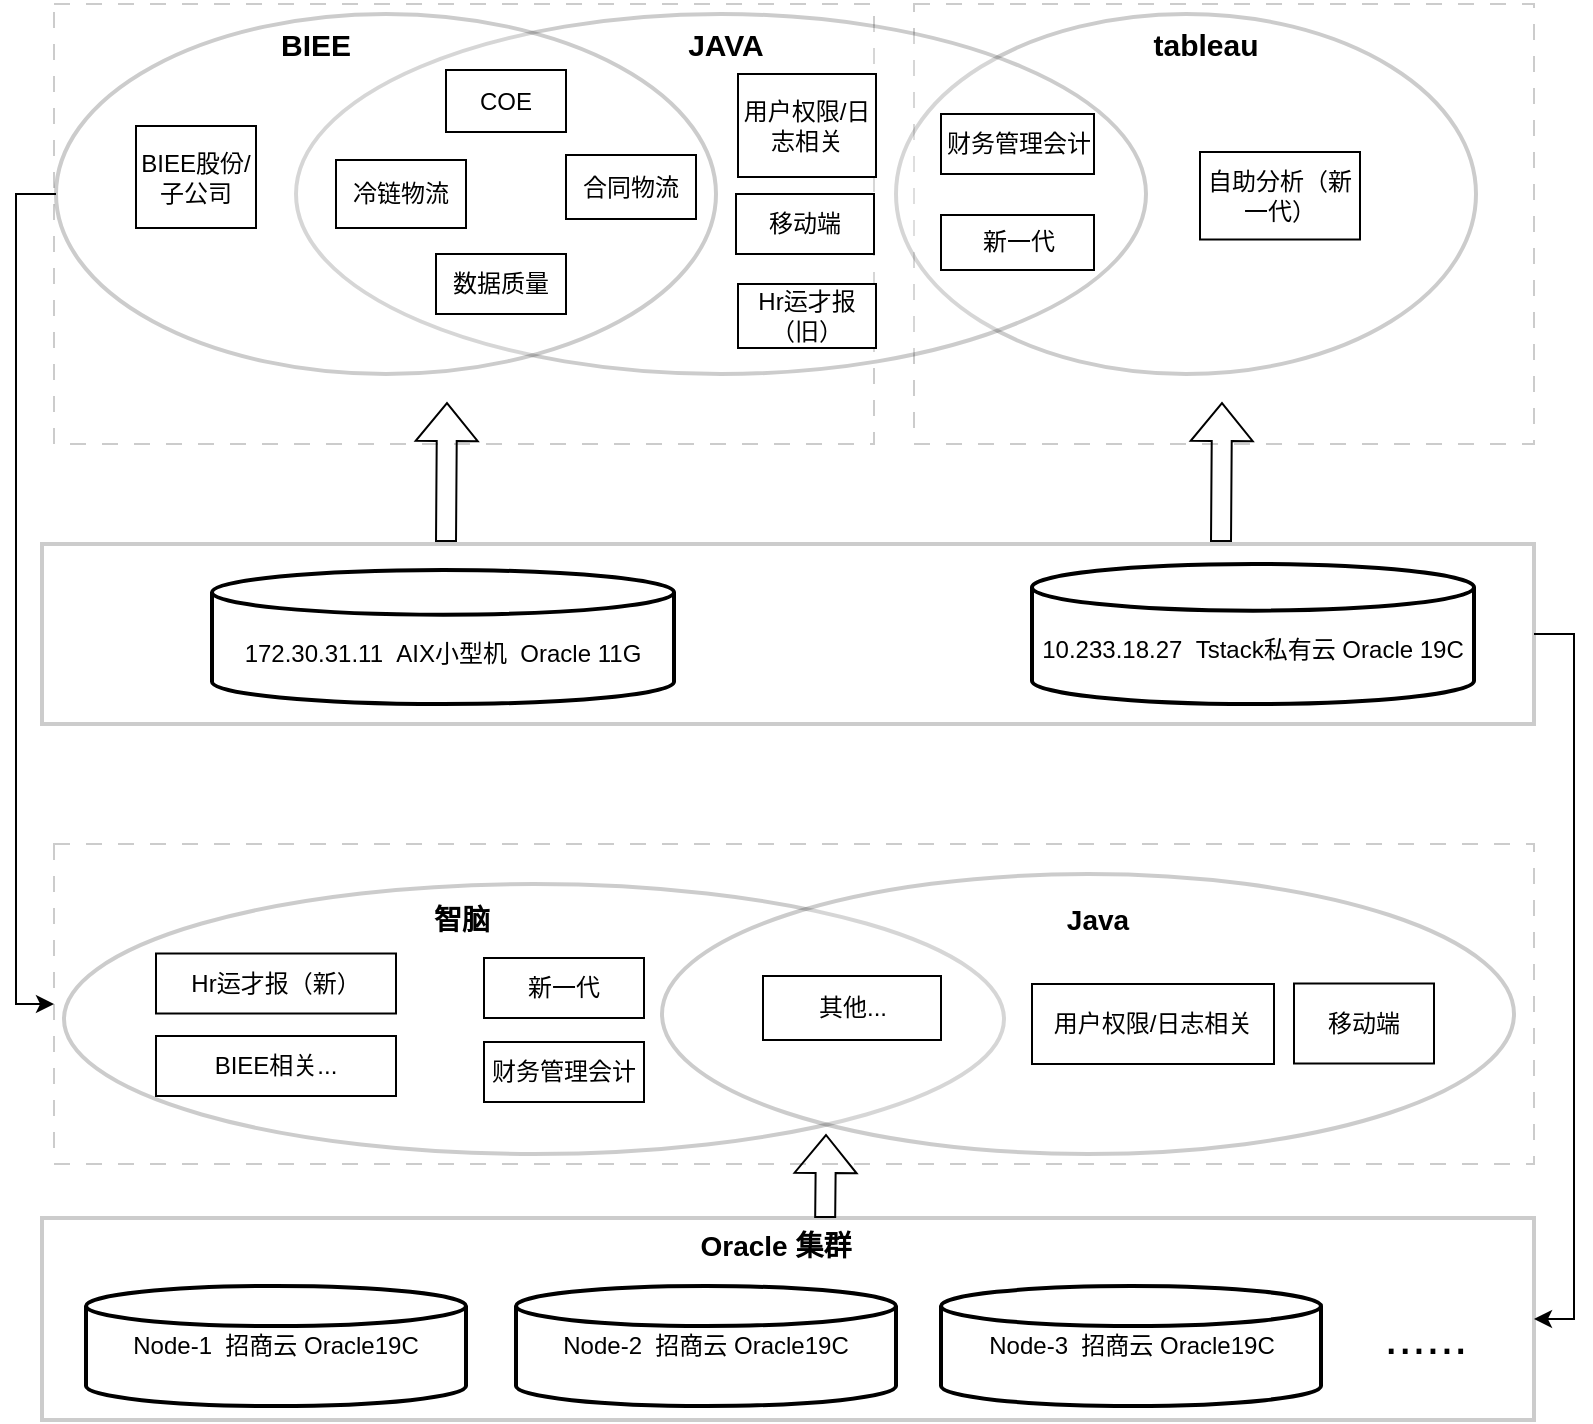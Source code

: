 <mxfile version="20.8.17" type="github">
  <diagram id="rR2q98W-JZrjsYltDYpd" name="第 1 页">
    <mxGraphModel dx="2048" dy="644" grid="1" gridSize="10" guides="1" tooltips="1" connect="1" arrows="1" fold="1" page="1" pageScale="1" pageWidth="827" pageHeight="1169" math="0" shadow="0">
      <root>
        <mxCell id="0" />
        <mxCell id="1" parent="0" />
        <mxCell id="fzowytdCQ6GuzeDUwVWQ-68" value="" style="rounded=0;whiteSpace=wrap;html=1;shadow=0;glass=0;sketch=0;strokeColor=#000000;strokeWidth=1;fontFamily=Helvetica;fontSize=15;opacity=20;dashed=1;dashPattern=8 8;" vertex="1" parent="1">
          <mxGeometry x="-790" y="480" width="740" height="160" as="geometry" />
        </mxCell>
        <mxCell id="fzowytdCQ6GuzeDUwVWQ-50" value="" style="rounded=0;whiteSpace=wrap;html=1;shadow=0;glass=0;sketch=0;strokeColor=default;strokeWidth=2;fontFamily=Helvetica;fontSize=12;opacity=20;shape=ellipse;perimeter=ellipsePerimeter;" vertex="1" parent="1">
          <mxGeometry x="-785" y="500" width="470" height="135" as="geometry" />
        </mxCell>
        <mxCell id="fzowytdCQ6GuzeDUwVWQ-51" value="&lt;h4&gt;&lt;span style=&quot;font-size: 14px;&quot;&gt;智脑&lt;/span&gt;&lt;/h4&gt;" style="text;html=1;strokeColor=none;fillColor=none;align=center;verticalAlign=middle;whiteSpace=wrap;rounded=0;fontSize=25;fontFamily=Helvetica;" vertex="1" parent="1">
          <mxGeometry x="-659" y="498" width="146" height="30" as="geometry" />
        </mxCell>
        <mxCell id="fzowytdCQ6GuzeDUwVWQ-59" value="" style="rounded=0;whiteSpace=wrap;html=1;shadow=0;glass=0;sketch=0;strokeColor=default;strokeWidth=2;fontFamily=Helvetica;fontSize=12;opacity=20;shape=ellipse;perimeter=ellipsePerimeter;" vertex="1" parent="1">
          <mxGeometry x="-486" y="495" width="426" height="140" as="geometry" />
        </mxCell>
        <mxCell id="fzowytdCQ6GuzeDUwVWQ-42" value="" style="rounded=0;whiteSpace=wrap;html=1;shadow=0;glass=0;sketch=0;strokeColor=#000000;strokeWidth=2;fontFamily=Helvetica;fontSize=15;opacity=20;" vertex="1" parent="1">
          <mxGeometry x="-796" y="667" width="746" height="101" as="geometry" />
        </mxCell>
        <mxCell id="fzowytdCQ6GuzeDUwVWQ-39" value="" style="rounded=0;whiteSpace=wrap;html=1;shadow=0;glass=0;sketch=0;strokeColor=#000000;strokeWidth=1;fontFamily=Helvetica;fontSize=15;opacity=20;dashed=1;dashPattern=8 8;" vertex="1" parent="1">
          <mxGeometry x="-790" y="60" width="410" height="220" as="geometry" />
        </mxCell>
        <mxCell id="fzowytdCQ6GuzeDUwVWQ-37" value="" style="rounded=0;whiteSpace=wrap;html=1;shadow=0;glass=0;sketch=0;strokeColor=#000000;strokeWidth=1;fontFamily=Helvetica;fontSize=15;opacity=20;dashed=1;dashPattern=8 8;" vertex="1" parent="1">
          <mxGeometry x="-360" y="60" width="310" height="220" as="geometry" />
        </mxCell>
        <mxCell id="fzowytdCQ6GuzeDUwVWQ-71" style="edgeStyle=orthogonalEdgeStyle;rounded=0;orthogonalLoop=1;jettySize=auto;html=1;exitX=1;exitY=0.5;exitDx=0;exitDy=0;entryX=1;entryY=0.5;entryDx=0;entryDy=0;fontFamily=Helvetica;fontSize=14;" edge="1" parent="1" source="fzowytdCQ6GuzeDUwVWQ-32" target="fzowytdCQ6GuzeDUwVWQ-42">
          <mxGeometry relative="1" as="geometry" />
        </mxCell>
        <mxCell id="fzowytdCQ6GuzeDUwVWQ-32" value="" style="rounded=0;whiteSpace=wrap;html=1;shadow=0;glass=0;sketch=0;strokeColor=#000000;strokeWidth=2;fontFamily=Helvetica;fontSize=15;opacity=20;" vertex="1" parent="1">
          <mxGeometry x="-796" y="330" width="746" height="90" as="geometry" />
        </mxCell>
        <mxCell id="fzowytdCQ6GuzeDUwVWQ-23" value="" style="ellipse;whiteSpace=wrap;html=1;rounded=0;shadow=0;glass=0;sketch=0;strokeColor=#000000;strokeWidth=2;fontFamily=Helvetica;fontSize=10;opacity=20;movable=1;resizable=1;rotatable=1;deletable=1;editable=1;locked=0;connectable=1;" vertex="1" parent="1">
          <mxGeometry x="-369" y="65" width="290" height="180" as="geometry" />
        </mxCell>
        <mxCell id="fzowytdCQ6GuzeDUwVWQ-20" value="" style="ellipse;whiteSpace=wrap;html=1;rounded=0;shadow=0;glass=0;sketch=0;strokeColor=#000000;strokeWidth=2;fontFamily=Helvetica;fontSize=10;opacity=20;" vertex="1" parent="1">
          <mxGeometry x="-669" y="65" width="425" height="180" as="geometry" />
        </mxCell>
        <mxCell id="fzowytdCQ6GuzeDUwVWQ-70" style="edgeStyle=orthogonalEdgeStyle;rounded=0;orthogonalLoop=1;jettySize=auto;html=1;exitX=0;exitY=0.5;exitDx=0;exitDy=0;entryX=0;entryY=0.5;entryDx=0;entryDy=0;fontFamily=Helvetica;fontSize=14;" edge="1" parent="1" source="fzowytdCQ6GuzeDUwVWQ-18" target="fzowytdCQ6GuzeDUwVWQ-68">
          <mxGeometry relative="1" as="geometry" />
        </mxCell>
        <mxCell id="fzowytdCQ6GuzeDUwVWQ-18" value="" style="ellipse;whiteSpace=wrap;html=1;rounded=0;shadow=0;glass=0;sketch=0;strokeColor=#000000;strokeWidth=2;fontFamily=Helvetica;fontSize=10;opacity=20;" vertex="1" parent="1">
          <mxGeometry x="-789" y="65" width="330" height="180" as="geometry" />
        </mxCell>
        <mxCell id="fzowytdCQ6GuzeDUwVWQ-1" value="&lt;br&gt;172.30.31.11&amp;nbsp;&amp;nbsp;AIX小型机&amp;nbsp; Oracle 11G" style="strokeWidth=2;html=1;shape=mxgraph.flowchart.database;whiteSpace=wrap;" vertex="1" parent="1">
          <mxGeometry x="-711" y="343" width="231" height="67" as="geometry" />
        </mxCell>
        <mxCell id="fzowytdCQ6GuzeDUwVWQ-2" value="&lt;br&gt;10.233.18.27&amp;nbsp;&amp;nbsp;Tstack私有云 Oracle 19C" style="strokeWidth=2;html=1;shape=mxgraph.flowchart.database;whiteSpace=wrap;" vertex="1" parent="1">
          <mxGeometry x="-301" y="340" width="221" height="70" as="geometry" />
        </mxCell>
        <mxCell id="fzowytdCQ6GuzeDUwVWQ-4" value="BIEE股份/子公司" style="ellipse;whiteSpace=wrap;html=1;shadow=0;shape=label;perimeter=rectanglePerimeter;rounded=0;" vertex="1" parent="1">
          <mxGeometry x="-749" y="121" width="60" height="51" as="geometry" />
        </mxCell>
        <mxCell id="fzowytdCQ6GuzeDUwVWQ-5" value="COE" style="ellipse;whiteSpace=wrap;html=1;shape=label;perimeter=rectanglePerimeter;rounded=0;" vertex="1" parent="1">
          <mxGeometry x="-594" y="93" width="60" height="31" as="geometry" />
        </mxCell>
        <mxCell id="fzowytdCQ6GuzeDUwVWQ-6" value="数据质量" style="ellipse;whiteSpace=wrap;html=1;shape=label;perimeter=rectanglePerimeter;rounded=0;" vertex="1" parent="1">
          <mxGeometry x="-599" y="185" width="65" height="30" as="geometry" />
        </mxCell>
        <mxCell id="fzowytdCQ6GuzeDUwVWQ-7" value="冷链物流" style="ellipse;whiteSpace=wrap;html=1;shape=label;perimeter=rectanglePerimeter;rounded=0;" vertex="1" parent="1">
          <mxGeometry x="-649" y="138" width="65" height="34" as="geometry" />
        </mxCell>
        <mxCell id="fzowytdCQ6GuzeDUwVWQ-8" value="用户权限/日志相关" style="ellipse;whiteSpace=wrap;html=1;shape=label;perimeter=rectanglePerimeter;rounded=0;" vertex="1" parent="1">
          <mxGeometry x="-448" y="95" width="69" height="51.5" as="geometry" />
        </mxCell>
        <mxCell id="fzowytdCQ6GuzeDUwVWQ-12" value="合同物流" style="ellipse;whiteSpace=wrap;html=1;shape=label;perimeter=rectanglePerimeter;rounded=0;" vertex="1" parent="1">
          <mxGeometry x="-534" y="135.5" width="65" height="32" as="geometry" />
        </mxCell>
        <mxCell id="fzowytdCQ6GuzeDUwVWQ-21" value="&lt;h2&gt;&lt;font style=&quot;font-size: 15px;&quot;&gt;BIEE&lt;/font&gt;&lt;/h2&gt;" style="text;html=1;strokeColor=none;fillColor=none;align=center;verticalAlign=middle;whiteSpace=wrap;rounded=0;fontSize=10;fontFamily=Helvetica;" vertex="1" parent="1">
          <mxGeometry x="-689" y="65" width="60" height="30" as="geometry" />
        </mxCell>
        <mxCell id="fzowytdCQ6GuzeDUwVWQ-22" value="&lt;h2&gt;&lt;font style=&quot;font-size: 15px;&quot;&gt;JAVA&lt;/font&gt;&lt;/h2&gt;" style="text;html=1;strokeColor=none;fillColor=none;align=center;verticalAlign=middle;whiteSpace=wrap;rounded=0;fontSize=10;fontFamily=Helvetica;" vertex="1" parent="1">
          <mxGeometry x="-484" y="65" width="60" height="30" as="geometry" />
        </mxCell>
        <mxCell id="fzowytdCQ6GuzeDUwVWQ-24" value="财务管理会计" style="ellipse;whiteSpace=wrap;html=1;shape=label;perimeter=rectanglePerimeter;rounded=0;" vertex="1" parent="1">
          <mxGeometry x="-346.5" y="115" width="76.5" height="30" as="geometry" />
        </mxCell>
        <mxCell id="fzowytdCQ6GuzeDUwVWQ-25" value="新一代" style="ellipse;whiteSpace=wrap;html=1;shape=label;perimeter=rectanglePerimeter;rounded=0;" vertex="1" parent="1">
          <mxGeometry x="-346.5" y="165.5" width="76.5" height="27.5" as="geometry" />
        </mxCell>
        <mxCell id="fzowytdCQ6GuzeDUwVWQ-26" value="&lt;h2&gt;&lt;font style=&quot;font-size: 15px;&quot;&gt;tableau&lt;/font&gt;&lt;/h2&gt;" style="text;html=1;strokeColor=none;fillColor=none;align=center;verticalAlign=middle;whiteSpace=wrap;rounded=0;fontSize=10;fontFamily=Helvetica;" vertex="1" parent="1">
          <mxGeometry x="-244" y="65" width="60" height="30" as="geometry" />
        </mxCell>
        <mxCell id="fzowytdCQ6GuzeDUwVWQ-34" value="" style="shape=flexArrow;endArrow=classic;html=1;rounded=0;fontFamily=Helvetica;fontSize=15;" edge="1" parent="1">
          <mxGeometry width="50" height="50" relative="1" as="geometry">
            <mxPoint x="-206.5" y="329" as="sourcePoint" />
            <mxPoint x="-206" y="259" as="targetPoint" />
          </mxGeometry>
        </mxCell>
        <mxCell id="fzowytdCQ6GuzeDUwVWQ-38" value="" style="shape=flexArrow;endArrow=classic;html=1;rounded=0;fontFamily=Helvetica;fontSize=15;" edge="1" parent="1">
          <mxGeometry width="50" height="50" relative="1" as="geometry">
            <mxPoint x="-594" y="329" as="sourcePoint" />
            <mxPoint x="-593.5" y="259" as="targetPoint" />
          </mxGeometry>
        </mxCell>
        <mxCell id="fzowytdCQ6GuzeDUwVWQ-40" value="自助分析（新一代）" style="ellipse;whiteSpace=wrap;html=1;shape=label;perimeter=rectanglePerimeter;rounded=0;" vertex="1" parent="1">
          <mxGeometry x="-217" y="134" width="80" height="43.75" as="geometry" />
        </mxCell>
        <mxCell id="fzowytdCQ6GuzeDUwVWQ-41" value="Node-1&amp;nbsp; 招商云 Oracle19C" style="strokeWidth=2;html=1;shape=mxgraph.flowchart.database;whiteSpace=wrap;" vertex="1" parent="1">
          <mxGeometry x="-774" y="701" width="190" height="60" as="geometry" />
        </mxCell>
        <mxCell id="fzowytdCQ6GuzeDUwVWQ-43" value="Node-2&amp;nbsp; 招商云 Oracle19C" style="strokeWidth=2;html=1;shape=mxgraph.flowchart.database;whiteSpace=wrap;" vertex="1" parent="1">
          <mxGeometry x="-559" y="701" width="190" height="60" as="geometry" />
        </mxCell>
        <mxCell id="fzowytdCQ6GuzeDUwVWQ-44" value="Node-3&amp;nbsp; 招商云 Oracle19C" style="strokeWidth=2;html=1;shape=mxgraph.flowchart.database;whiteSpace=wrap;" vertex="1" parent="1">
          <mxGeometry x="-346.5" y="701" width="190" height="60" as="geometry" />
        </mxCell>
        <mxCell id="fzowytdCQ6GuzeDUwVWQ-45" value="&lt;font style=&quot;font-size: 25px;&quot;&gt;......&lt;/font&gt;" style="text;html=1;strokeColor=none;fillColor=none;align=center;verticalAlign=middle;whiteSpace=wrap;rounded=0;fontSize=15;fontFamily=Helvetica;strokeWidth=1;" vertex="1" parent="1">
          <mxGeometry x="-134" y="710" width="60" height="30" as="geometry" />
        </mxCell>
        <mxCell id="fzowytdCQ6GuzeDUwVWQ-46" value="&lt;h4&gt;&lt;font style=&quot;font-size: 14px;&quot;&gt;Oracle 集群&lt;/font&gt;&lt;/h4&gt;" style="text;html=1;strokeColor=none;fillColor=none;align=center;verticalAlign=middle;whiteSpace=wrap;rounded=0;fontSize=25;fontFamily=Helvetica;" vertex="1" parent="1">
          <mxGeometry x="-502" y="661" width="146" height="30" as="geometry" />
        </mxCell>
        <mxCell id="fzowytdCQ6GuzeDUwVWQ-47" value="移动端" style="ellipse;whiteSpace=wrap;html=1;shape=label;perimeter=rectanglePerimeter;rounded=0;" vertex="1" parent="1">
          <mxGeometry x="-449" y="155" width="69" height="30" as="geometry" />
        </mxCell>
        <mxCell id="fzowytdCQ6GuzeDUwVWQ-48" value="Hr运才报（旧）" style="ellipse;whiteSpace=wrap;html=1;shape=label;perimeter=rectanglePerimeter;rounded=0;" vertex="1" parent="1">
          <mxGeometry x="-448" y="200" width="69" height="32" as="geometry" />
        </mxCell>
        <mxCell id="fzowytdCQ6GuzeDUwVWQ-52" value="新一代" style="ellipse;whiteSpace=wrap;html=1;shape=label;perimeter=rectanglePerimeter;rounded=0;" vertex="1" parent="1">
          <mxGeometry x="-575" y="537" width="80" height="30" as="geometry" />
        </mxCell>
        <mxCell id="fzowytdCQ6GuzeDUwVWQ-53" value="财务管理会计" style="ellipse;whiteSpace=wrap;html=1;shape=label;perimeter=rectanglePerimeter;rounded=0;" vertex="1" parent="1">
          <mxGeometry x="-575" y="579" width="80" height="30" as="geometry" />
        </mxCell>
        <mxCell id="fzowytdCQ6GuzeDUwVWQ-56" value="Hr运才报（新）" style="ellipse;whiteSpace=wrap;html=1;shape=label;perimeter=rectanglePerimeter;rounded=0;" vertex="1" parent="1">
          <mxGeometry x="-739" y="534.75" width="120" height="30" as="geometry" />
        </mxCell>
        <mxCell id="fzowytdCQ6GuzeDUwVWQ-57" value="" style="shape=flexArrow;endArrow=classic;html=1;rounded=0;fontFamily=Helvetica;fontSize=15;" edge="1" parent="1">
          <mxGeometry width="50" height="50" relative="1" as="geometry">
            <mxPoint x="-404.42" y="667.0" as="sourcePoint" />
            <mxPoint x="-404" y="625" as="targetPoint" />
          </mxGeometry>
        </mxCell>
        <mxCell id="fzowytdCQ6GuzeDUwVWQ-60" value="&lt;h4&gt;&lt;span style=&quot;font-size: 14px;&quot;&gt;Java&lt;/span&gt;&lt;/h4&gt;" style="text;html=1;strokeColor=none;fillColor=none;align=center;verticalAlign=middle;whiteSpace=wrap;rounded=0;fontSize=25;fontFamily=Helvetica;" vertex="1" parent="1">
          <mxGeometry x="-341" y="498" width="146" height="30" as="geometry" />
        </mxCell>
        <mxCell id="fzowytdCQ6GuzeDUwVWQ-61" value="用户权限/日志相关" style="ellipse;whiteSpace=wrap;html=1;shape=label;perimeter=rectanglePerimeter;rounded=0;" vertex="1" parent="1">
          <mxGeometry x="-301" y="550" width="121" height="40" as="geometry" />
        </mxCell>
        <mxCell id="fzowytdCQ6GuzeDUwVWQ-62" value="移动端" style="ellipse;whiteSpace=wrap;html=1;shape=label;perimeter=rectanglePerimeter;rounded=0;" vertex="1" parent="1">
          <mxGeometry x="-170" y="549.75" width="70" height="40" as="geometry" />
        </mxCell>
        <mxCell id="fzowytdCQ6GuzeDUwVWQ-64" value="BIEE相关..." style="ellipse;whiteSpace=wrap;html=1;shape=label;perimeter=rectanglePerimeter;rounded=0;" vertex="1" parent="1">
          <mxGeometry x="-739" y="576" width="120" height="30" as="geometry" />
        </mxCell>
        <mxCell id="fzowytdCQ6GuzeDUwVWQ-66" value="其他..." style="ellipse;whiteSpace=wrap;html=1;shape=label;perimeter=rectanglePerimeter;rounded=0;" vertex="1" parent="1">
          <mxGeometry x="-435.5" y="546" width="89" height="32" as="geometry" />
        </mxCell>
      </root>
    </mxGraphModel>
  </diagram>
</mxfile>
